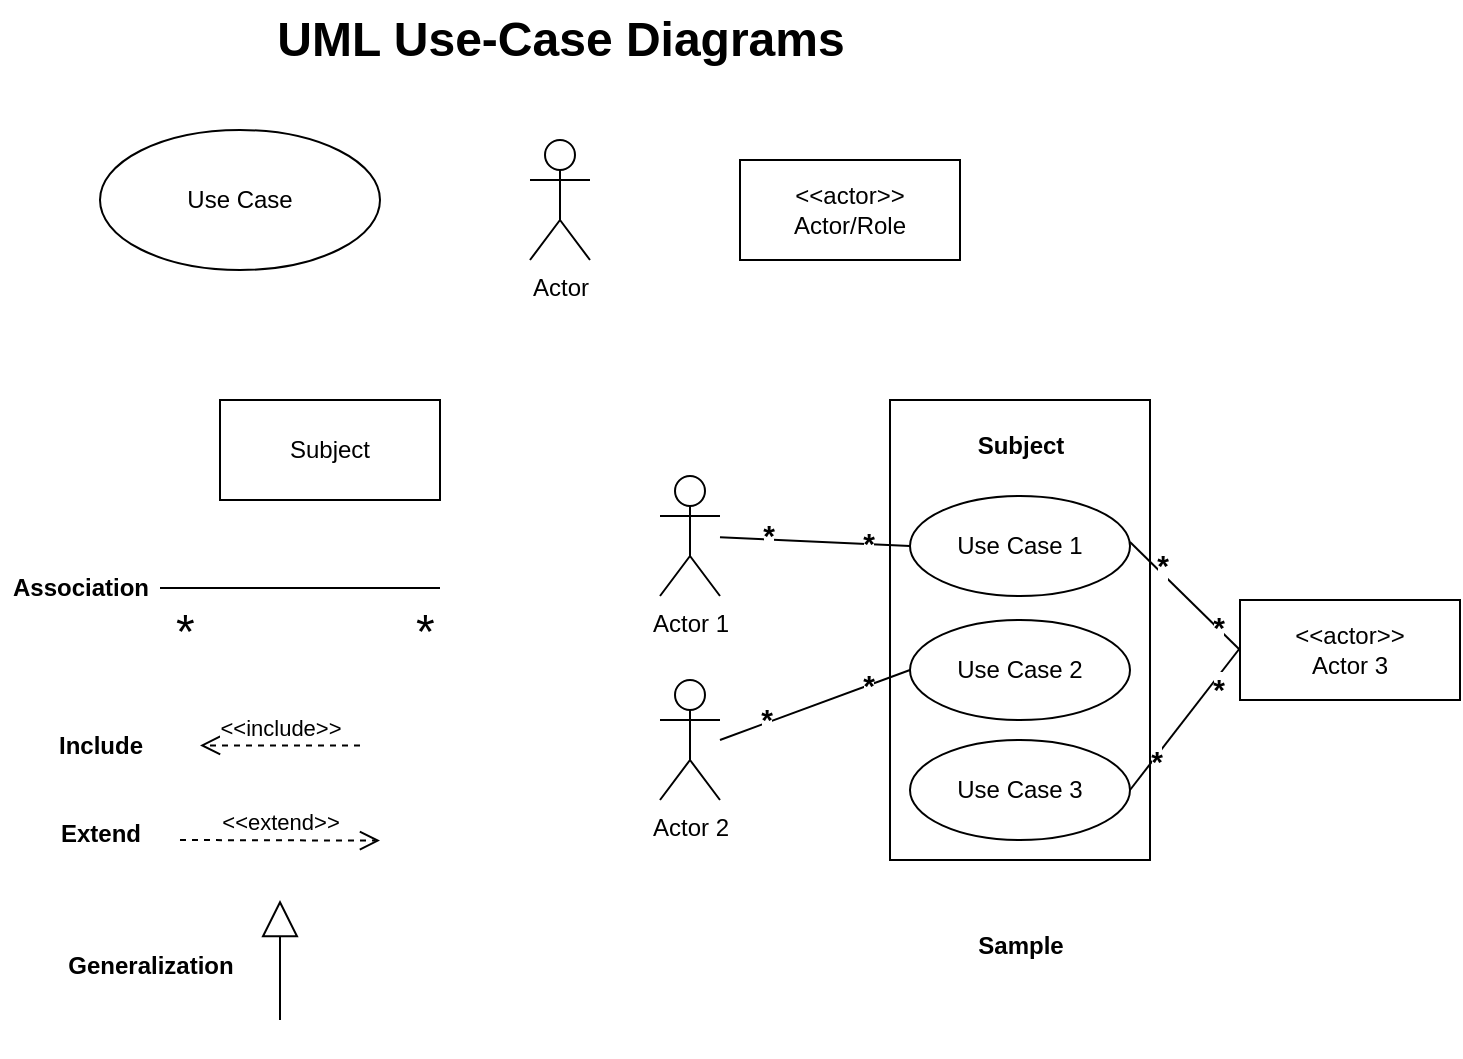 <mxfile version="26.1.1">
  <diagram name="Page-1" id="KJJj13tCwE1rPexVbZAn">
    <mxGraphModel dx="813" dy="604" grid="1" gridSize="10" guides="1" tooltips="1" connect="1" arrows="1" fold="1" page="1" pageScale="1" pageWidth="850" pageHeight="1100" math="0" shadow="0">
      <root>
        <mxCell id="0" />
        <mxCell id="1" parent="0" />
        <mxCell id="2xokoUJkXXpFb5ttbLDk-2" value="UML Use-Case Diagrams" style="text;strokeColor=none;fillColor=none;html=1;fontSize=24;fontStyle=1;verticalAlign=middle;align=center;" parent="1" vertex="1">
          <mxGeometry x="310" y="110" width="100" height="40" as="geometry" />
        </mxCell>
        <mxCell id="2xokoUJkXXpFb5ttbLDk-3" value="Actor" style="shape=umlActor;verticalLabelPosition=bottom;verticalAlign=top;html=1;" parent="1" vertex="1">
          <mxGeometry x="345" y="180" width="30" height="60" as="geometry" />
        </mxCell>
        <mxCell id="2xokoUJkXXpFb5ttbLDk-4" value="Use Case" style="ellipse;whiteSpace=wrap;html=1;" parent="1" vertex="1">
          <mxGeometry x="130" y="175" width="140" height="70" as="geometry" />
        </mxCell>
        <mxCell id="2xokoUJkXXpFb5ttbLDk-11" value="&amp;lt;&amp;lt;actor&amp;gt;&amp;gt;&lt;br&gt;Actor/Role" style="html=1;whiteSpace=wrap;" parent="1" vertex="1">
          <mxGeometry x="450" y="190" width="110" height="50" as="geometry" />
        </mxCell>
        <mxCell id="2xokoUJkXXpFb5ttbLDk-14" value="Subject" style="html=1;whiteSpace=wrap;" parent="1" vertex="1">
          <mxGeometry x="190" y="310" width="110" height="50" as="geometry" />
        </mxCell>
        <mxCell id="2xokoUJkXXpFb5ttbLDk-19" value="" style="line;strokeWidth=1;fillColor=none;align=left;verticalAlign=middle;spacingTop=-1;spacingLeft=3;spacingRight=3;rotatable=0;labelPosition=right;points=[];portConstraint=eastwest;strokeColor=inherit;" parent="1" vertex="1">
          <mxGeometry x="160" y="400" width="140" height="8" as="geometry" />
        </mxCell>
        <mxCell id="2xokoUJkXXpFb5ttbLDk-20" value="" style="html=1;whiteSpace=wrap;" parent="1" vertex="1">
          <mxGeometry x="525" y="310" width="130" height="230" as="geometry" />
        </mxCell>
        <mxCell id="2xokoUJkXXpFb5ttbLDk-22" value="Use Case 1" style="ellipse;whiteSpace=wrap;html=1;" parent="1" vertex="1">
          <mxGeometry x="535" y="358" width="110" height="50" as="geometry" />
        </mxCell>
        <mxCell id="2xokoUJkXXpFb5ttbLDk-24" value="Use Case 2" style="ellipse;whiteSpace=wrap;html=1;" parent="1" vertex="1">
          <mxGeometry x="535" y="420" width="110" height="50" as="geometry" />
        </mxCell>
        <mxCell id="2xokoUJkXXpFb5ttbLDk-25" value="Subject" style="text;align=center;fontStyle=1;verticalAlign=middle;spacingLeft=3;spacingRight=3;strokeColor=none;rotatable=0;points=[[0,0.5],[1,0.5]];portConstraint=eastwest;html=1;" parent="1" vertex="1">
          <mxGeometry x="550" y="320" width="80" height="26" as="geometry" />
        </mxCell>
        <mxCell id="2xokoUJkXXpFb5ttbLDk-26" value="Use Case 3" style="ellipse;whiteSpace=wrap;html=1;" parent="1" vertex="1">
          <mxGeometry x="535" y="480" width="110" height="50" as="geometry" />
        </mxCell>
        <mxCell id="2xokoUJkXXpFb5ttbLDk-28" value="Sample" style="text;align=center;fontStyle=1;verticalAlign=middle;spacingLeft=3;spacingRight=3;strokeColor=none;rotatable=0;points=[[0,0.5],[1,0.5]];portConstraint=eastwest;html=1;" parent="1" vertex="1">
          <mxGeometry x="550" y="570" width="80" height="26" as="geometry" />
        </mxCell>
        <mxCell id="2xokoUJkXXpFb5ttbLDk-29" value="Actor 1" style="shape=umlActor;verticalLabelPosition=bottom;verticalAlign=top;html=1;" parent="1" vertex="1">
          <mxGeometry x="410" y="348" width="30" height="60" as="geometry" />
        </mxCell>
        <mxCell id="2xokoUJkXXpFb5ttbLDk-30" value="Actor 2" style="shape=umlActor;verticalLabelPosition=bottom;verticalAlign=top;html=1;" parent="1" vertex="1">
          <mxGeometry x="410" y="450" width="30" height="60" as="geometry" />
        </mxCell>
        <mxCell id="2xokoUJkXXpFb5ttbLDk-39" value="" style="shape=table;startSize=0;container=1;collapsible=1;childLayout=tableLayout;fixedRows=1;rowLines=0;fontStyle=0;align=center;resizeLast=1;strokeColor=none;fillColor=none;collapsible=0;whiteSpace=wrap;html=1;" parent="1" vertex="1">
          <mxGeometry x="250" y="408" width="50" height="30" as="geometry" />
        </mxCell>
        <mxCell id="2xokoUJkXXpFb5ttbLDk-40" value="" style="shape=tableRow;horizontal=0;startSize=0;swimlaneHead=0;swimlaneBody=0;fillColor=none;collapsible=0;dropTarget=0;points=[[0,0.5],[1,0.5]];portConstraint=eastwest;top=0;left=0;right=0;bottom=0;" parent="2xokoUJkXXpFb5ttbLDk-39" vertex="1">
          <mxGeometry width="50" height="30" as="geometry" />
        </mxCell>
        <mxCell id="2xokoUJkXXpFb5ttbLDk-41" value="" style="shape=partialRectangle;connectable=0;fillColor=none;top=0;left=0;bottom=0;right=0;editable=1;overflow=hidden;" parent="2xokoUJkXXpFb5ttbLDk-40" vertex="1">
          <mxGeometry width="30" height="30" as="geometry">
            <mxRectangle width="30" height="30" as="alternateBounds" />
          </mxGeometry>
        </mxCell>
        <mxCell id="2xokoUJkXXpFb5ttbLDk-42" value="*" style="shape=partialRectangle;connectable=0;fillColor=none;top=0;left=0;bottom=0;right=0;align=left;spacingLeft=6;overflow=hidden;fontSize=24;" parent="2xokoUJkXXpFb5ttbLDk-40" vertex="1">
          <mxGeometry x="30" width="20" height="30" as="geometry">
            <mxRectangle width="20" height="30" as="alternateBounds" />
          </mxGeometry>
        </mxCell>
        <mxCell id="2xokoUJkXXpFb5ttbLDk-43" value="" style="shape=table;startSize=0;container=1;collapsible=1;childLayout=tableLayout;fixedRows=1;rowLines=0;fontStyle=0;align=center;resizeLast=1;strokeColor=none;fillColor=none;collapsible=0;whiteSpace=wrap;html=1;" parent="1" vertex="1">
          <mxGeometry x="130" y="408" width="50" height="30" as="geometry" />
        </mxCell>
        <mxCell id="2xokoUJkXXpFb5ttbLDk-44" value="" style="shape=tableRow;horizontal=0;startSize=0;swimlaneHead=0;swimlaneBody=0;fillColor=none;collapsible=0;dropTarget=0;points=[[0,0.5],[1,0.5]];portConstraint=eastwest;top=0;left=0;right=0;bottom=0;" parent="2xokoUJkXXpFb5ttbLDk-43" vertex="1">
          <mxGeometry width="50" height="30" as="geometry" />
        </mxCell>
        <mxCell id="2xokoUJkXXpFb5ttbLDk-45" value="" style="shape=partialRectangle;connectable=0;fillColor=none;top=0;left=0;bottom=0;right=0;editable=1;overflow=hidden;" parent="2xokoUJkXXpFb5ttbLDk-44" vertex="1">
          <mxGeometry width="30" height="30" as="geometry">
            <mxRectangle width="30" height="30" as="alternateBounds" />
          </mxGeometry>
        </mxCell>
        <mxCell id="2xokoUJkXXpFb5ttbLDk-46" value="*" style="shape=partialRectangle;connectable=0;fillColor=none;top=0;left=0;bottom=0;right=0;align=left;spacingLeft=6;overflow=hidden;fontSize=24;" parent="2xokoUJkXXpFb5ttbLDk-44" vertex="1">
          <mxGeometry x="30" width="20" height="30" as="geometry">
            <mxRectangle width="20" height="30" as="alternateBounds" />
          </mxGeometry>
        </mxCell>
        <mxCell id="2xokoUJkXXpFb5ttbLDk-47" value="&amp;lt;&amp;lt;actor&amp;gt;&amp;gt;&lt;br&gt;Actor 3" style="html=1;whiteSpace=wrap;" parent="1" vertex="1">
          <mxGeometry x="700" y="410" width="110" height="50" as="geometry" />
        </mxCell>
        <mxCell id="2xokoUJkXXpFb5ttbLDk-52" value="" style="endArrow=none;html=1;rounded=0;entryX=0;entryY=0.5;entryDx=0;entryDy=0;" parent="1" source="2xokoUJkXXpFb5ttbLDk-29" target="2xokoUJkXXpFb5ttbLDk-22" edge="1">
          <mxGeometry width="50" height="50" relative="1" as="geometry">
            <mxPoint x="440" y="390" as="sourcePoint" />
            <mxPoint x="490" y="340" as="targetPoint" />
          </mxGeometry>
        </mxCell>
        <mxCell id="2xokoUJkXXpFb5ttbLDk-53" value="&lt;font style=&quot;font-size: 15px;&quot;&gt;&lt;b&gt;*&lt;/b&gt;&lt;/font&gt;" style="edgeLabel;html=1;align=center;verticalAlign=middle;resizable=0;points=[];" parent="2xokoUJkXXpFb5ttbLDk-52" vertex="1" connectable="0">
          <mxGeometry x="-0.501" y="3" relative="1" as="geometry">
            <mxPoint as="offset" />
          </mxGeometry>
        </mxCell>
        <mxCell id="2xokoUJkXXpFb5ttbLDk-54" value="&lt;font style=&quot;font-size: 15px;&quot;&gt;&lt;b&gt;*&lt;/b&gt;&lt;/font&gt;" style="edgeLabel;html=1;align=center;verticalAlign=middle;resizable=0;points=[];" parent="2xokoUJkXXpFb5ttbLDk-52" vertex="1" connectable="0">
          <mxGeometry x="0.561" y="1" relative="1" as="geometry">
            <mxPoint as="offset" />
          </mxGeometry>
        </mxCell>
        <mxCell id="2xokoUJkXXpFb5ttbLDk-55" value="" style="endArrow=none;html=1;rounded=0;entryX=0;entryY=0.5;entryDx=0;entryDy=0;" parent="1" target="2xokoUJkXXpFb5ttbLDk-24" edge="1">
          <mxGeometry width="50" height="50" relative="1" as="geometry">
            <mxPoint x="440" y="480" as="sourcePoint" />
            <mxPoint x="535" y="484" as="targetPoint" />
          </mxGeometry>
        </mxCell>
        <mxCell id="2xokoUJkXXpFb5ttbLDk-56" value="&lt;font style=&quot;font-size: 15px;&quot;&gt;&lt;b&gt;*&lt;/b&gt;&lt;/font&gt;" style="edgeLabel;html=1;align=center;verticalAlign=middle;resizable=0;points=[];" parent="2xokoUJkXXpFb5ttbLDk-55" vertex="1" connectable="0">
          <mxGeometry x="-0.501" y="3" relative="1" as="geometry">
            <mxPoint as="offset" />
          </mxGeometry>
        </mxCell>
        <mxCell id="2xokoUJkXXpFb5ttbLDk-57" value="&lt;font style=&quot;font-size: 15px;&quot;&gt;&lt;b&gt;*&lt;/b&gt;&lt;/font&gt;" style="edgeLabel;html=1;align=center;verticalAlign=middle;resizable=0;points=[];" parent="2xokoUJkXXpFb5ttbLDk-55" vertex="1" connectable="0">
          <mxGeometry x="0.561" y="1" relative="1" as="geometry">
            <mxPoint as="offset" />
          </mxGeometry>
        </mxCell>
        <mxCell id="2xokoUJkXXpFb5ttbLDk-58" value="Association" style="text;align=center;fontStyle=1;verticalAlign=middle;spacingLeft=3;spacingRight=3;strokeColor=none;rotatable=0;points=[[0,0.5],[1,0.5]];portConstraint=eastwest;html=1;" parent="1" vertex="1">
          <mxGeometry x="80" y="391" width="80" height="26" as="geometry" />
        </mxCell>
        <mxCell id="2xokoUJkXXpFb5ttbLDk-60" value="&amp;lt;&amp;lt;include&amp;gt;&amp;gt;" style="html=1;verticalAlign=bottom;endArrow=open;dashed=1;endSize=8;curved=0;rounded=0;" parent="1" edge="1">
          <mxGeometry relative="1" as="geometry">
            <mxPoint x="260" y="482.69" as="sourcePoint" />
            <mxPoint x="180" y="482.69" as="targetPoint" />
          </mxGeometry>
        </mxCell>
        <mxCell id="2xokoUJkXXpFb5ttbLDk-61" value="Include" style="text;align=center;fontStyle=1;verticalAlign=middle;spacingLeft=3;spacingRight=3;strokeColor=none;rotatable=0;points=[[0,0.5],[1,0.5]];portConstraint=eastwest;html=1;" parent="1" vertex="1">
          <mxGeometry x="90" y="470" width="80" height="26" as="geometry" />
        </mxCell>
        <mxCell id="2xokoUJkXXpFb5ttbLDk-63" value="&amp;lt;&amp;lt;extend&amp;gt;&amp;gt;" style="html=1;verticalAlign=bottom;endArrow=open;dashed=1;endSize=8;curved=0;rounded=0;" parent="1" edge="1">
          <mxGeometry relative="1" as="geometry">
            <mxPoint x="170" y="530" as="sourcePoint" />
            <mxPoint x="270" y="530.31" as="targetPoint" />
            <mxPoint as="offset" />
          </mxGeometry>
        </mxCell>
        <mxCell id="2xokoUJkXXpFb5ttbLDk-64" value="Extend" style="text;align=center;fontStyle=1;verticalAlign=middle;spacingLeft=3;spacingRight=3;strokeColor=none;rotatable=0;points=[[0,0.5],[1,0.5]];portConstraint=eastwest;html=1;" parent="1" vertex="1">
          <mxGeometry x="90" y="514" width="80" height="26" as="geometry" />
        </mxCell>
        <mxCell id="2xokoUJkXXpFb5ttbLDk-65" value="" style="endArrow=block;endSize=16;endFill=0;html=1;rounded=0;" parent="1" edge="1">
          <mxGeometry width="160" relative="1" as="geometry">
            <mxPoint x="220" y="620" as="sourcePoint" />
            <mxPoint x="220" y="560" as="targetPoint" />
          </mxGeometry>
        </mxCell>
        <mxCell id="2xokoUJkXXpFb5ttbLDk-69" value="Generalization" style="text;align=center;fontStyle=1;verticalAlign=middle;spacingLeft=3;spacingRight=3;strokeColor=none;rotatable=0;points=[[0,0.5],[1,0.5]];portConstraint=eastwest;html=1;" parent="1" vertex="1">
          <mxGeometry x="115" y="580" width="80" height="26" as="geometry" />
        </mxCell>
        <mxCell id="2xokoUJkXXpFb5ttbLDk-70" value="" style="endArrow=none;html=1;rounded=0;entryX=1;entryY=0.5;entryDx=0;entryDy=0;" parent="1" target="2xokoUJkXXpFb5ttbLDk-26" edge="1">
          <mxGeometry width="50" height="50" relative="1" as="geometry">
            <mxPoint x="700" y="434" as="sourcePoint" />
            <mxPoint x="795" y="438" as="targetPoint" />
          </mxGeometry>
        </mxCell>
        <mxCell id="2xokoUJkXXpFb5ttbLDk-71" value="&lt;font style=&quot;font-size: 15px;&quot;&gt;&lt;b&gt;*&lt;/b&gt;&lt;/font&gt;" style="edgeLabel;html=1;align=center;verticalAlign=middle;resizable=0;points=[];" parent="2xokoUJkXXpFb5ttbLDk-70" vertex="1" connectable="0">
          <mxGeometry x="-0.501" y="3" relative="1" as="geometry">
            <mxPoint as="offset" />
          </mxGeometry>
        </mxCell>
        <mxCell id="2xokoUJkXXpFb5ttbLDk-72" value="&lt;font style=&quot;font-size: 15px;&quot;&gt;&lt;b&gt;*&lt;/b&gt;&lt;/font&gt;" style="edgeLabel;html=1;align=center;verticalAlign=middle;resizable=0;points=[];" parent="2xokoUJkXXpFb5ttbLDk-70" vertex="1" connectable="0">
          <mxGeometry x="0.561" y="1" relative="1" as="geometry">
            <mxPoint as="offset" />
          </mxGeometry>
        </mxCell>
        <mxCell id="2xokoUJkXXpFb5ttbLDk-73" value="" style="endArrow=none;html=1;rounded=0;entryX=0;entryY=0.5;entryDx=0;entryDy=0;" parent="1" target="2xokoUJkXXpFb5ttbLDk-47" edge="1">
          <mxGeometry width="50" height="50" relative="1" as="geometry">
            <mxPoint x="645" y="381" as="sourcePoint" />
            <mxPoint x="740" y="385" as="targetPoint" />
          </mxGeometry>
        </mxCell>
        <mxCell id="2xokoUJkXXpFb5ttbLDk-74" value="&lt;font style=&quot;font-size: 15px;&quot;&gt;&lt;b&gt;*&lt;/b&gt;&lt;/font&gt;" style="edgeLabel;html=1;align=center;verticalAlign=middle;resizable=0;points=[];" parent="2xokoUJkXXpFb5ttbLDk-73" vertex="1" connectable="0">
          <mxGeometry x="-0.501" y="3" relative="1" as="geometry">
            <mxPoint as="offset" />
          </mxGeometry>
        </mxCell>
        <mxCell id="2xokoUJkXXpFb5ttbLDk-75" value="&lt;font style=&quot;font-size: 15px;&quot;&gt;&lt;b&gt;*&lt;/b&gt;&lt;/font&gt;" style="edgeLabel;html=1;align=center;verticalAlign=middle;resizable=0;points=[];" parent="2xokoUJkXXpFb5ttbLDk-73" vertex="1" connectable="0">
          <mxGeometry x="0.561" y="1" relative="1" as="geometry">
            <mxPoint as="offset" />
          </mxGeometry>
        </mxCell>
      </root>
    </mxGraphModel>
  </diagram>
</mxfile>
